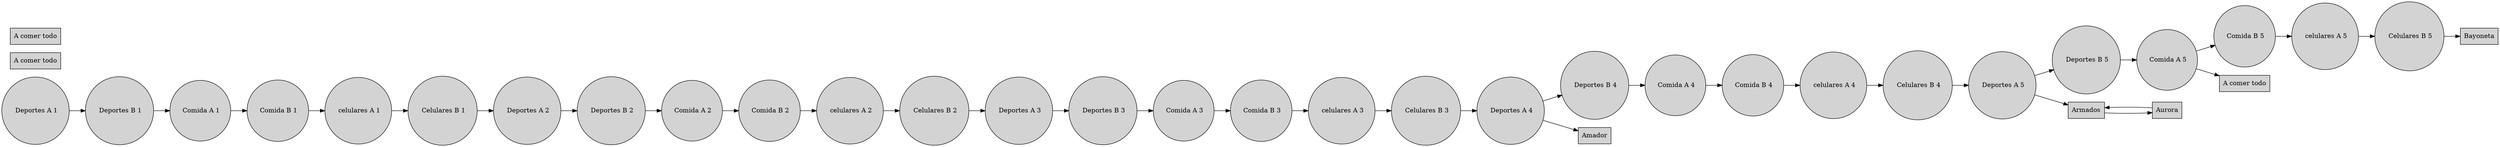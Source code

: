 digraph reporte{
 rankdir=LR
node [shape=circle, style= filled, label= " Deportes A 1"]A1Deportes
node [shape=circle, style= filled, label= " Deportes B 1"]B1Deportes
node [shape=circle, style= filled, label= " Comida A 1"]A1Comida
node [shape=circle, style= filled, label= " Comida B 1"]B1Comida
node [shape=circle, style= filled, label= " celulares A 1"]A1celulares
node [shape=circle, style= filled, label= " Celulares B 1"]B1Celulares
node [shape=circle, style= filled, label= " Deportes A 2"]A2Deportes
node [shape=circle, style= filled, label= " Deportes B 2"]B2Deportes
node [shape=circle, style= filled, label= " Comida A 2"]A2Comida
node [shape=circle, style= filled, label= " Comida B 2"]B2Comida
node [shape=circle, style= filled, label= " celulares A 2"]A2celulares
node [shape=circle, style= filled, label= " Celulares B 2"]B2Celulares
node [shape=circle, style= filled, label= " Deportes A 3"]A3Deportes
node [shape=circle, style= filled, label= " Deportes B 3"]B3Deportes
node [shape=circle, style= filled, label= " Comida A 3"]A3Comida
node [shape=circle, style= filled, label= " Comida B 3"]B3Comida
node [shape=circle, style= filled, label= " celulares A 3"]A3celulares
node [shape=circle, style= filled, label= " Celulares B 3"]B3Celulares
node [shape=circle, style= filled, label= " Deportes A 4"]A4Deportes
node [shape=circle, style= filled, label= " Deportes B 4"]B4Deportes
node [shape=circle, style= filled, label= " Comida A 4"]A4Comida
node [shape=circle, style= filled, label= " Comida B 4"]B4Comida
node [shape=circle, style= filled, label= " celulares A 4"]A4celulares
node [shape=circle, style= filled, label= " Celulares B 4"]B4Celulares
node [shape=circle, style= filled, label= " Deportes A 5"]A5Deportes
node [shape=circle, style= filled, label= " Deportes B 5"]B5Deportes
node [shape=circle, style= filled, label= " Comida A 5"]A5Comida
node [shape=circle, style= filled, label= " Comida B 5"]B5Comida
node [shape=circle, style= filled, label= " celulares A 5"]A5celulares
node [shape=circle, style= filled, label= " Celulares B 5"]B5Celulares
A1Deportes -> B1Deportes -> A1Comida -> B1Comida -> A1celulares -> B1Celulares -> A2Deportes -> B2Deportes -> A2Comida -> B2Comida -> A2celulares -> B2Celulares -> A3Deportes -> B3Deportes -> A3Comida -> B3Comida -> A3celulares -> B3Celulares -> A4Deportes -> B4Deportes -> A4Comida -> B4Comida -> A4celulares -> B4Celulares -> A5Deportes -> B5Deportes -> A5Comida -> B5Comida -> A5celulares -> B5Celulares
node [shape=box, style= filled, label= "Amador"]Amador
node [shape=box, style= filled, label= "Armados"]Armados
node [shape=box, style= filled, label= "Aurora"]Aurora
node [shape=box, style= filled, label= "A comer todo"]A comer todo
node [shape=box, style= filled, label= "Bayoneta"]Bayoneta
A4Deportes -> Amador
A5Deportes -> Armados
A5Comida -> A comer todo
B5Celulares -> Bayoneta
Armados -> Aurora
Aurora -> Armados

}